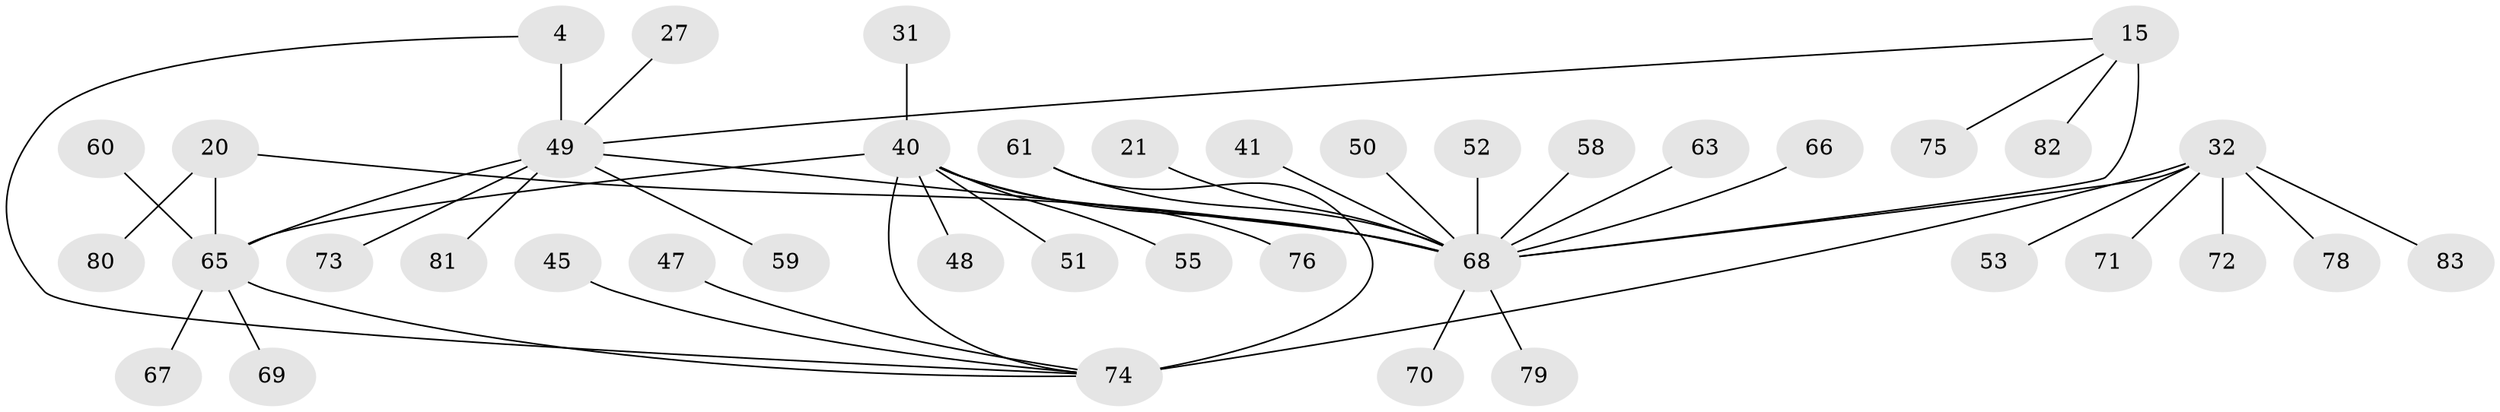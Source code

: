 // original degree distribution, {7: 0.07228915662650602, 3: 0.04819277108433735, 9: 0.024096385542168676, 4: 0.07228915662650602, 6: 0.024096385542168676, 10: 0.024096385542168676, 5: 0.024096385542168676, 11: 0.012048192771084338, 1: 0.6144578313253012, 2: 0.08433734939759036}
// Generated by graph-tools (version 1.1) at 2025/55/03/09/25 04:55:22]
// undirected, 41 vertices, 47 edges
graph export_dot {
graph [start="1"]
  node [color=gray90,style=filled];
  4 [super="+2"];
  15 [super="+14"];
  20 [super="+17"];
  21;
  27;
  31;
  32 [super="+12+26"];
  40 [super="+8"];
  41;
  45;
  47;
  48;
  49 [super="+28+33"];
  50;
  51;
  52;
  53;
  55;
  58;
  59 [super="+22+30+44"];
  60 [super="+29"];
  61;
  63 [super="+56"];
  65 [super="+19+34+36+43+54"];
  66;
  67 [super="+39+42"];
  68 [super="+64+6"];
  69;
  70;
  71;
  72;
  73;
  74 [super="+11+25"];
  75;
  76;
  78;
  79 [super="+57"];
  80 [super="+23+37"];
  81;
  82;
  83 [super="+77"];
  4 -- 49 [weight=4];
  4 -- 74;
  15 -- 82;
  15 -- 75;
  15 -- 68 [weight=4];
  15 -- 49;
  20 -- 80;
  20 -- 65 [weight=4];
  20 -- 68;
  21 -- 68;
  27 -- 49;
  31 -- 40;
  32 -- 68;
  32 -- 71;
  32 -- 72;
  32 -- 74 [weight=4];
  32 -- 78;
  32 -- 83;
  32 -- 53;
  40 -- 65;
  40 -- 68 [weight=6];
  40 -- 76;
  40 -- 48;
  40 -- 51;
  40 -- 55;
  40 -- 74;
  41 -- 68;
  45 -- 74;
  47 -- 74;
  49 -- 68 [weight=2];
  49 -- 65;
  49 -- 73;
  49 -- 59;
  49 -- 81;
  50 -- 68;
  52 -- 68;
  58 -- 68;
  60 -- 65;
  61 -- 68;
  61 -- 74;
  63 -- 68;
  65 -- 67;
  65 -- 69;
  65 -- 74;
  66 -- 68;
  68 -- 79;
  68 -- 70;
}
